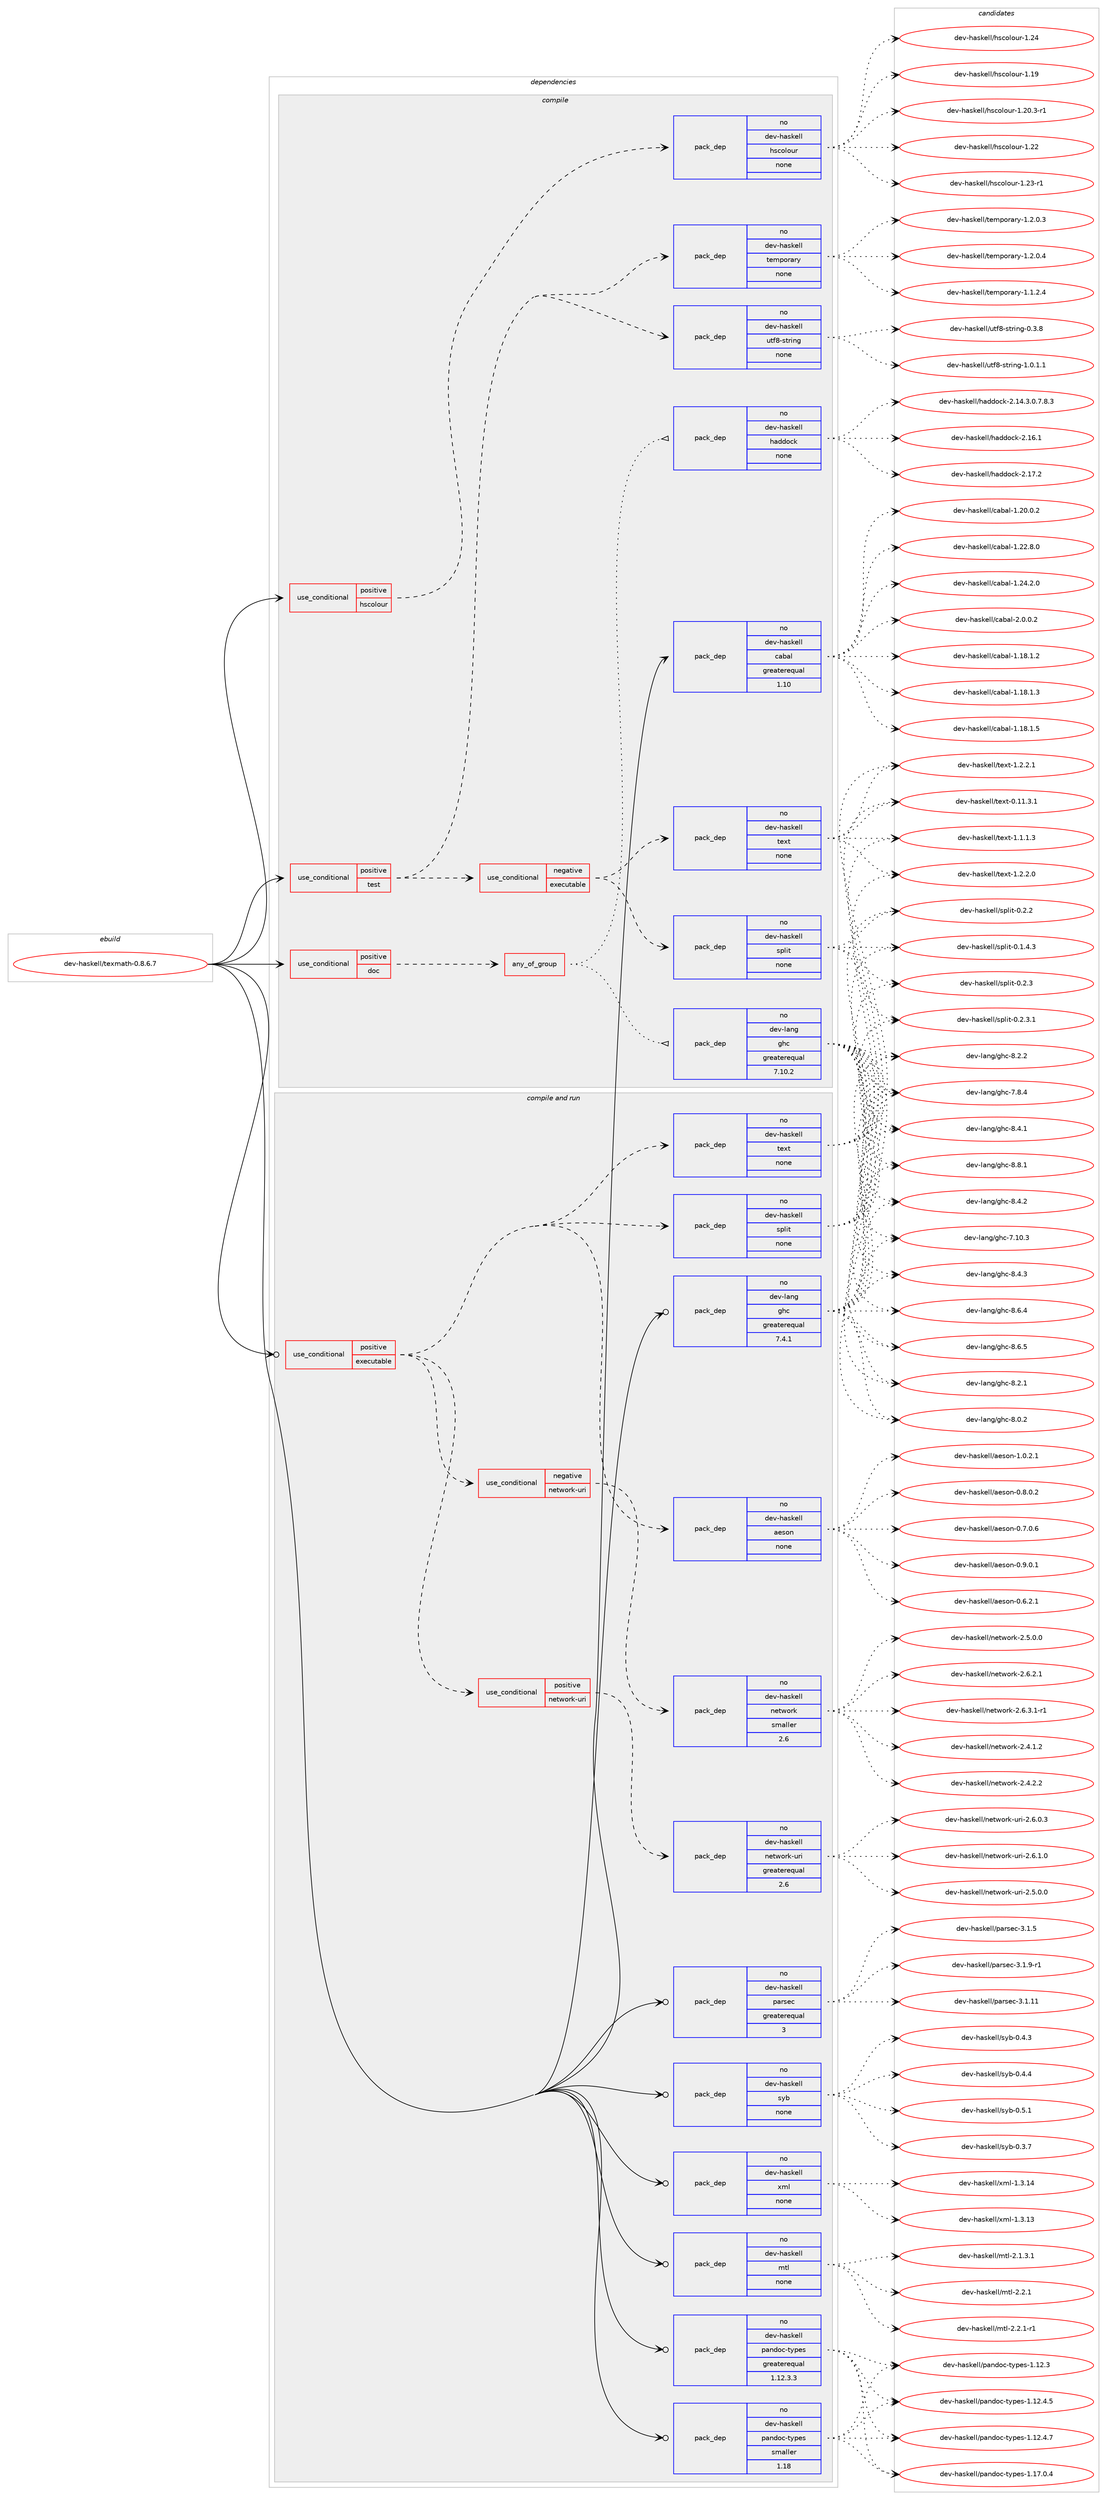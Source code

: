 digraph prolog {

# *************
# Graph options
# *************

newrank=true;
concentrate=true;
compound=true;
graph [rankdir=LR,fontname=Helvetica,fontsize=10,ranksep=1.5];#, ranksep=2.5, nodesep=0.2];
edge  [arrowhead=vee];
node  [fontname=Helvetica,fontsize=10];

# **********
# The ebuild
# **********

subgraph cluster_leftcol {
color=gray;
rank=same;
label=<<i>ebuild</i>>;
id [label="dev-haskell/texmath-0.8.6.7", color=red, width=4, href="../dev-haskell/texmath-0.8.6.7.svg"];
}

# ****************
# The dependencies
# ****************

subgraph cluster_midcol {
color=gray;
label=<<i>dependencies</i>>;
subgraph cluster_compile {
fillcolor="#eeeeee";
style=filled;
label=<<i>compile</i>>;
subgraph cond127859 {
dependency545719 [label=<<TABLE BORDER="0" CELLBORDER="1" CELLSPACING="0" CELLPADDING="4"><TR><TD ROWSPAN="3" CELLPADDING="10">use_conditional</TD></TR><TR><TD>positive</TD></TR><TR><TD>doc</TD></TR></TABLE>>, shape=none, color=red];
subgraph any10592 {
dependency545720 [label=<<TABLE BORDER="0" CELLBORDER="1" CELLSPACING="0" CELLPADDING="4"><TR><TD CELLPADDING="10">any_of_group</TD></TR></TABLE>>, shape=none, color=red];subgraph pack406911 {
dependency545721 [label=<<TABLE BORDER="0" CELLBORDER="1" CELLSPACING="0" CELLPADDING="4" WIDTH="220"><TR><TD ROWSPAN="6" CELLPADDING="30">pack_dep</TD></TR><TR><TD WIDTH="110">no</TD></TR><TR><TD>dev-haskell</TD></TR><TR><TD>haddock</TD></TR><TR><TD>none</TD></TR><TR><TD></TD></TR></TABLE>>, shape=none, color=blue];
}
dependency545720:e -> dependency545721:w [weight=20,style="dotted",arrowhead="oinv"];
subgraph pack406912 {
dependency545722 [label=<<TABLE BORDER="0" CELLBORDER="1" CELLSPACING="0" CELLPADDING="4" WIDTH="220"><TR><TD ROWSPAN="6" CELLPADDING="30">pack_dep</TD></TR><TR><TD WIDTH="110">no</TD></TR><TR><TD>dev-lang</TD></TR><TR><TD>ghc</TD></TR><TR><TD>greaterequal</TD></TR><TR><TD>7.10.2</TD></TR></TABLE>>, shape=none, color=blue];
}
dependency545720:e -> dependency545722:w [weight=20,style="dotted",arrowhead="oinv"];
}
dependency545719:e -> dependency545720:w [weight=20,style="dashed",arrowhead="vee"];
}
id:e -> dependency545719:w [weight=20,style="solid",arrowhead="vee"];
subgraph cond127860 {
dependency545723 [label=<<TABLE BORDER="0" CELLBORDER="1" CELLSPACING="0" CELLPADDING="4"><TR><TD ROWSPAN="3" CELLPADDING="10">use_conditional</TD></TR><TR><TD>positive</TD></TR><TR><TD>hscolour</TD></TR></TABLE>>, shape=none, color=red];
subgraph pack406913 {
dependency545724 [label=<<TABLE BORDER="0" CELLBORDER="1" CELLSPACING="0" CELLPADDING="4" WIDTH="220"><TR><TD ROWSPAN="6" CELLPADDING="30">pack_dep</TD></TR><TR><TD WIDTH="110">no</TD></TR><TR><TD>dev-haskell</TD></TR><TR><TD>hscolour</TD></TR><TR><TD>none</TD></TR><TR><TD></TD></TR></TABLE>>, shape=none, color=blue];
}
dependency545723:e -> dependency545724:w [weight=20,style="dashed",arrowhead="vee"];
}
id:e -> dependency545723:w [weight=20,style="solid",arrowhead="vee"];
subgraph cond127861 {
dependency545725 [label=<<TABLE BORDER="0" CELLBORDER="1" CELLSPACING="0" CELLPADDING="4"><TR><TD ROWSPAN="3" CELLPADDING="10">use_conditional</TD></TR><TR><TD>positive</TD></TR><TR><TD>test</TD></TR></TABLE>>, shape=none, color=red];
subgraph pack406914 {
dependency545726 [label=<<TABLE BORDER="0" CELLBORDER="1" CELLSPACING="0" CELLPADDING="4" WIDTH="220"><TR><TD ROWSPAN="6" CELLPADDING="30">pack_dep</TD></TR><TR><TD WIDTH="110">no</TD></TR><TR><TD>dev-haskell</TD></TR><TR><TD>temporary</TD></TR><TR><TD>none</TD></TR><TR><TD></TD></TR></TABLE>>, shape=none, color=blue];
}
dependency545725:e -> dependency545726:w [weight=20,style="dashed",arrowhead="vee"];
subgraph pack406915 {
dependency545727 [label=<<TABLE BORDER="0" CELLBORDER="1" CELLSPACING="0" CELLPADDING="4" WIDTH="220"><TR><TD ROWSPAN="6" CELLPADDING="30">pack_dep</TD></TR><TR><TD WIDTH="110">no</TD></TR><TR><TD>dev-haskell</TD></TR><TR><TD>utf8-string</TD></TR><TR><TD>none</TD></TR><TR><TD></TD></TR></TABLE>>, shape=none, color=blue];
}
dependency545725:e -> dependency545727:w [weight=20,style="dashed",arrowhead="vee"];
subgraph cond127862 {
dependency545728 [label=<<TABLE BORDER="0" CELLBORDER="1" CELLSPACING="0" CELLPADDING="4"><TR><TD ROWSPAN="3" CELLPADDING="10">use_conditional</TD></TR><TR><TD>negative</TD></TR><TR><TD>executable</TD></TR></TABLE>>, shape=none, color=red];
subgraph pack406916 {
dependency545729 [label=<<TABLE BORDER="0" CELLBORDER="1" CELLSPACING="0" CELLPADDING="4" WIDTH="220"><TR><TD ROWSPAN="6" CELLPADDING="30">pack_dep</TD></TR><TR><TD WIDTH="110">no</TD></TR><TR><TD>dev-haskell</TD></TR><TR><TD>split</TD></TR><TR><TD>none</TD></TR><TR><TD></TD></TR></TABLE>>, shape=none, color=blue];
}
dependency545728:e -> dependency545729:w [weight=20,style="dashed",arrowhead="vee"];
subgraph pack406917 {
dependency545730 [label=<<TABLE BORDER="0" CELLBORDER="1" CELLSPACING="0" CELLPADDING="4" WIDTH="220"><TR><TD ROWSPAN="6" CELLPADDING="30">pack_dep</TD></TR><TR><TD WIDTH="110">no</TD></TR><TR><TD>dev-haskell</TD></TR><TR><TD>text</TD></TR><TR><TD>none</TD></TR><TR><TD></TD></TR></TABLE>>, shape=none, color=blue];
}
dependency545728:e -> dependency545730:w [weight=20,style="dashed",arrowhead="vee"];
}
dependency545725:e -> dependency545728:w [weight=20,style="dashed",arrowhead="vee"];
}
id:e -> dependency545725:w [weight=20,style="solid",arrowhead="vee"];
subgraph pack406918 {
dependency545731 [label=<<TABLE BORDER="0" CELLBORDER="1" CELLSPACING="0" CELLPADDING="4" WIDTH="220"><TR><TD ROWSPAN="6" CELLPADDING="30">pack_dep</TD></TR><TR><TD WIDTH="110">no</TD></TR><TR><TD>dev-haskell</TD></TR><TR><TD>cabal</TD></TR><TR><TD>greaterequal</TD></TR><TR><TD>1.10</TD></TR></TABLE>>, shape=none, color=blue];
}
id:e -> dependency545731:w [weight=20,style="solid",arrowhead="vee"];
}
subgraph cluster_compileandrun {
fillcolor="#eeeeee";
style=filled;
label=<<i>compile and run</i>>;
subgraph cond127863 {
dependency545732 [label=<<TABLE BORDER="0" CELLBORDER="1" CELLSPACING="0" CELLPADDING="4"><TR><TD ROWSPAN="3" CELLPADDING="10">use_conditional</TD></TR><TR><TD>positive</TD></TR><TR><TD>executable</TD></TR></TABLE>>, shape=none, color=red];
subgraph pack406919 {
dependency545733 [label=<<TABLE BORDER="0" CELLBORDER="1" CELLSPACING="0" CELLPADDING="4" WIDTH="220"><TR><TD ROWSPAN="6" CELLPADDING="30">pack_dep</TD></TR><TR><TD WIDTH="110">no</TD></TR><TR><TD>dev-haskell</TD></TR><TR><TD>aeson</TD></TR><TR><TD>none</TD></TR><TR><TD></TD></TR></TABLE>>, shape=none, color=blue];
}
dependency545732:e -> dependency545733:w [weight=20,style="dashed",arrowhead="vee"];
subgraph pack406920 {
dependency545734 [label=<<TABLE BORDER="0" CELLBORDER="1" CELLSPACING="0" CELLPADDING="4" WIDTH="220"><TR><TD ROWSPAN="6" CELLPADDING="30">pack_dep</TD></TR><TR><TD WIDTH="110">no</TD></TR><TR><TD>dev-haskell</TD></TR><TR><TD>split</TD></TR><TR><TD>none</TD></TR><TR><TD></TD></TR></TABLE>>, shape=none, color=blue];
}
dependency545732:e -> dependency545734:w [weight=20,style="dashed",arrowhead="vee"];
subgraph pack406921 {
dependency545735 [label=<<TABLE BORDER="0" CELLBORDER="1" CELLSPACING="0" CELLPADDING="4" WIDTH="220"><TR><TD ROWSPAN="6" CELLPADDING="30">pack_dep</TD></TR><TR><TD WIDTH="110">no</TD></TR><TR><TD>dev-haskell</TD></TR><TR><TD>text</TD></TR><TR><TD>none</TD></TR><TR><TD></TD></TR></TABLE>>, shape=none, color=blue];
}
dependency545732:e -> dependency545735:w [weight=20,style="dashed",arrowhead="vee"];
subgraph cond127864 {
dependency545736 [label=<<TABLE BORDER="0" CELLBORDER="1" CELLSPACING="0" CELLPADDING="4"><TR><TD ROWSPAN="3" CELLPADDING="10">use_conditional</TD></TR><TR><TD>positive</TD></TR><TR><TD>network-uri</TD></TR></TABLE>>, shape=none, color=red];
subgraph pack406922 {
dependency545737 [label=<<TABLE BORDER="0" CELLBORDER="1" CELLSPACING="0" CELLPADDING="4" WIDTH="220"><TR><TD ROWSPAN="6" CELLPADDING="30">pack_dep</TD></TR><TR><TD WIDTH="110">no</TD></TR><TR><TD>dev-haskell</TD></TR><TR><TD>network-uri</TD></TR><TR><TD>greaterequal</TD></TR><TR><TD>2.6</TD></TR></TABLE>>, shape=none, color=blue];
}
dependency545736:e -> dependency545737:w [weight=20,style="dashed",arrowhead="vee"];
}
dependency545732:e -> dependency545736:w [weight=20,style="dashed",arrowhead="vee"];
subgraph cond127865 {
dependency545738 [label=<<TABLE BORDER="0" CELLBORDER="1" CELLSPACING="0" CELLPADDING="4"><TR><TD ROWSPAN="3" CELLPADDING="10">use_conditional</TD></TR><TR><TD>negative</TD></TR><TR><TD>network-uri</TD></TR></TABLE>>, shape=none, color=red];
subgraph pack406923 {
dependency545739 [label=<<TABLE BORDER="0" CELLBORDER="1" CELLSPACING="0" CELLPADDING="4" WIDTH="220"><TR><TD ROWSPAN="6" CELLPADDING="30">pack_dep</TD></TR><TR><TD WIDTH="110">no</TD></TR><TR><TD>dev-haskell</TD></TR><TR><TD>network</TD></TR><TR><TD>smaller</TD></TR><TR><TD>2.6</TD></TR></TABLE>>, shape=none, color=blue];
}
dependency545738:e -> dependency545739:w [weight=20,style="dashed",arrowhead="vee"];
}
dependency545732:e -> dependency545738:w [weight=20,style="dashed",arrowhead="vee"];
}
id:e -> dependency545732:w [weight=20,style="solid",arrowhead="odotvee"];
subgraph pack406924 {
dependency545740 [label=<<TABLE BORDER="0" CELLBORDER="1" CELLSPACING="0" CELLPADDING="4" WIDTH="220"><TR><TD ROWSPAN="6" CELLPADDING="30">pack_dep</TD></TR><TR><TD WIDTH="110">no</TD></TR><TR><TD>dev-haskell</TD></TR><TR><TD>mtl</TD></TR><TR><TD>none</TD></TR><TR><TD></TD></TR></TABLE>>, shape=none, color=blue];
}
id:e -> dependency545740:w [weight=20,style="solid",arrowhead="odotvee"];
subgraph pack406925 {
dependency545741 [label=<<TABLE BORDER="0" CELLBORDER="1" CELLSPACING="0" CELLPADDING="4" WIDTH="220"><TR><TD ROWSPAN="6" CELLPADDING="30">pack_dep</TD></TR><TR><TD WIDTH="110">no</TD></TR><TR><TD>dev-haskell</TD></TR><TR><TD>pandoc-types</TD></TR><TR><TD>greaterequal</TD></TR><TR><TD>1.12.3.3</TD></TR></TABLE>>, shape=none, color=blue];
}
id:e -> dependency545741:w [weight=20,style="solid",arrowhead="odotvee"];
subgraph pack406926 {
dependency545742 [label=<<TABLE BORDER="0" CELLBORDER="1" CELLSPACING="0" CELLPADDING="4" WIDTH="220"><TR><TD ROWSPAN="6" CELLPADDING="30">pack_dep</TD></TR><TR><TD WIDTH="110">no</TD></TR><TR><TD>dev-haskell</TD></TR><TR><TD>pandoc-types</TD></TR><TR><TD>smaller</TD></TR><TR><TD>1.18</TD></TR></TABLE>>, shape=none, color=blue];
}
id:e -> dependency545742:w [weight=20,style="solid",arrowhead="odotvee"];
subgraph pack406927 {
dependency545743 [label=<<TABLE BORDER="0" CELLBORDER="1" CELLSPACING="0" CELLPADDING="4" WIDTH="220"><TR><TD ROWSPAN="6" CELLPADDING="30">pack_dep</TD></TR><TR><TD WIDTH="110">no</TD></TR><TR><TD>dev-haskell</TD></TR><TR><TD>parsec</TD></TR><TR><TD>greaterequal</TD></TR><TR><TD>3</TD></TR></TABLE>>, shape=none, color=blue];
}
id:e -> dependency545743:w [weight=20,style="solid",arrowhead="odotvee"];
subgraph pack406928 {
dependency545744 [label=<<TABLE BORDER="0" CELLBORDER="1" CELLSPACING="0" CELLPADDING="4" WIDTH="220"><TR><TD ROWSPAN="6" CELLPADDING="30">pack_dep</TD></TR><TR><TD WIDTH="110">no</TD></TR><TR><TD>dev-haskell</TD></TR><TR><TD>syb</TD></TR><TR><TD>none</TD></TR><TR><TD></TD></TR></TABLE>>, shape=none, color=blue];
}
id:e -> dependency545744:w [weight=20,style="solid",arrowhead="odotvee"];
subgraph pack406929 {
dependency545745 [label=<<TABLE BORDER="0" CELLBORDER="1" CELLSPACING="0" CELLPADDING="4" WIDTH="220"><TR><TD ROWSPAN="6" CELLPADDING="30">pack_dep</TD></TR><TR><TD WIDTH="110">no</TD></TR><TR><TD>dev-haskell</TD></TR><TR><TD>xml</TD></TR><TR><TD>none</TD></TR><TR><TD></TD></TR></TABLE>>, shape=none, color=blue];
}
id:e -> dependency545745:w [weight=20,style="solid",arrowhead="odotvee"];
subgraph pack406930 {
dependency545746 [label=<<TABLE BORDER="0" CELLBORDER="1" CELLSPACING="0" CELLPADDING="4" WIDTH="220"><TR><TD ROWSPAN="6" CELLPADDING="30">pack_dep</TD></TR><TR><TD WIDTH="110">no</TD></TR><TR><TD>dev-lang</TD></TR><TR><TD>ghc</TD></TR><TR><TD>greaterequal</TD></TR><TR><TD>7.4.1</TD></TR></TABLE>>, shape=none, color=blue];
}
id:e -> dependency545746:w [weight=20,style="solid",arrowhead="odotvee"];
}
subgraph cluster_run {
fillcolor="#eeeeee";
style=filled;
label=<<i>run</i>>;
}
}

# **************
# The candidates
# **************

subgraph cluster_choices {
rank=same;
color=gray;
label=<<i>candidates</i>>;

subgraph choice406911 {
color=black;
nodesep=1;
choice1001011184510497115107101108108471049710010011199107455046495246514648465546564651 [label="dev-haskell/haddock-2.14.3.0.7.8.3", color=red, width=4,href="../dev-haskell/haddock-2.14.3.0.7.8.3.svg"];
choice100101118451049711510710110810847104971001001119910745504649544649 [label="dev-haskell/haddock-2.16.1", color=red, width=4,href="../dev-haskell/haddock-2.16.1.svg"];
choice100101118451049711510710110810847104971001001119910745504649554650 [label="dev-haskell/haddock-2.17.2", color=red, width=4,href="../dev-haskell/haddock-2.17.2.svg"];
dependency545721:e -> choice1001011184510497115107101108108471049710010011199107455046495246514648465546564651:w [style=dotted,weight="100"];
dependency545721:e -> choice100101118451049711510710110810847104971001001119910745504649544649:w [style=dotted,weight="100"];
dependency545721:e -> choice100101118451049711510710110810847104971001001119910745504649554650:w [style=dotted,weight="100"];
}
subgraph choice406912 {
color=black;
nodesep=1;
choice1001011184510897110103471031049945554649484651 [label="dev-lang/ghc-7.10.3", color=red, width=4,href="../dev-lang/ghc-7.10.3.svg"];
choice10010111845108971101034710310499455546564652 [label="dev-lang/ghc-7.8.4", color=red, width=4,href="../dev-lang/ghc-7.8.4.svg"];
choice10010111845108971101034710310499455646484650 [label="dev-lang/ghc-8.0.2", color=red, width=4,href="../dev-lang/ghc-8.0.2.svg"];
choice10010111845108971101034710310499455646504649 [label="dev-lang/ghc-8.2.1", color=red, width=4,href="../dev-lang/ghc-8.2.1.svg"];
choice10010111845108971101034710310499455646504650 [label="dev-lang/ghc-8.2.2", color=red, width=4,href="../dev-lang/ghc-8.2.2.svg"];
choice10010111845108971101034710310499455646524649 [label="dev-lang/ghc-8.4.1", color=red, width=4,href="../dev-lang/ghc-8.4.1.svg"];
choice10010111845108971101034710310499455646524650 [label="dev-lang/ghc-8.4.2", color=red, width=4,href="../dev-lang/ghc-8.4.2.svg"];
choice10010111845108971101034710310499455646524651 [label="dev-lang/ghc-8.4.3", color=red, width=4,href="../dev-lang/ghc-8.4.3.svg"];
choice10010111845108971101034710310499455646544652 [label="dev-lang/ghc-8.6.4", color=red, width=4,href="../dev-lang/ghc-8.6.4.svg"];
choice10010111845108971101034710310499455646544653 [label="dev-lang/ghc-8.6.5", color=red, width=4,href="../dev-lang/ghc-8.6.5.svg"];
choice10010111845108971101034710310499455646564649 [label="dev-lang/ghc-8.8.1", color=red, width=4,href="../dev-lang/ghc-8.8.1.svg"];
dependency545722:e -> choice1001011184510897110103471031049945554649484651:w [style=dotted,weight="100"];
dependency545722:e -> choice10010111845108971101034710310499455546564652:w [style=dotted,weight="100"];
dependency545722:e -> choice10010111845108971101034710310499455646484650:w [style=dotted,weight="100"];
dependency545722:e -> choice10010111845108971101034710310499455646504649:w [style=dotted,weight="100"];
dependency545722:e -> choice10010111845108971101034710310499455646504650:w [style=dotted,weight="100"];
dependency545722:e -> choice10010111845108971101034710310499455646524649:w [style=dotted,weight="100"];
dependency545722:e -> choice10010111845108971101034710310499455646524650:w [style=dotted,weight="100"];
dependency545722:e -> choice10010111845108971101034710310499455646524651:w [style=dotted,weight="100"];
dependency545722:e -> choice10010111845108971101034710310499455646544652:w [style=dotted,weight="100"];
dependency545722:e -> choice10010111845108971101034710310499455646544653:w [style=dotted,weight="100"];
dependency545722:e -> choice10010111845108971101034710310499455646564649:w [style=dotted,weight="100"];
}
subgraph choice406913 {
color=black;
nodesep=1;
choice100101118451049711510710110810847104115991111081111171144549464957 [label="dev-haskell/hscolour-1.19", color=red, width=4,href="../dev-haskell/hscolour-1.19.svg"];
choice10010111845104971151071011081084710411599111108111117114454946504846514511449 [label="dev-haskell/hscolour-1.20.3-r1", color=red, width=4,href="../dev-haskell/hscolour-1.20.3-r1.svg"];
choice100101118451049711510710110810847104115991111081111171144549465050 [label="dev-haskell/hscolour-1.22", color=red, width=4,href="../dev-haskell/hscolour-1.22.svg"];
choice1001011184510497115107101108108471041159911110811111711445494650514511449 [label="dev-haskell/hscolour-1.23-r1", color=red, width=4,href="../dev-haskell/hscolour-1.23-r1.svg"];
choice100101118451049711510710110810847104115991111081111171144549465052 [label="dev-haskell/hscolour-1.24", color=red, width=4,href="../dev-haskell/hscolour-1.24.svg"];
dependency545724:e -> choice100101118451049711510710110810847104115991111081111171144549464957:w [style=dotted,weight="100"];
dependency545724:e -> choice10010111845104971151071011081084710411599111108111117114454946504846514511449:w [style=dotted,weight="100"];
dependency545724:e -> choice100101118451049711510710110810847104115991111081111171144549465050:w [style=dotted,weight="100"];
dependency545724:e -> choice1001011184510497115107101108108471041159911110811111711445494650514511449:w [style=dotted,weight="100"];
dependency545724:e -> choice100101118451049711510710110810847104115991111081111171144549465052:w [style=dotted,weight="100"];
}
subgraph choice406914 {
color=black;
nodesep=1;
choice100101118451049711510710110810847116101109112111114971141214549464946504652 [label="dev-haskell/temporary-1.1.2.4", color=red, width=4,href="../dev-haskell/temporary-1.1.2.4.svg"];
choice100101118451049711510710110810847116101109112111114971141214549465046484651 [label="dev-haskell/temporary-1.2.0.3", color=red, width=4,href="../dev-haskell/temporary-1.2.0.3.svg"];
choice100101118451049711510710110810847116101109112111114971141214549465046484652 [label="dev-haskell/temporary-1.2.0.4", color=red, width=4,href="../dev-haskell/temporary-1.2.0.4.svg"];
dependency545726:e -> choice100101118451049711510710110810847116101109112111114971141214549464946504652:w [style=dotted,weight="100"];
dependency545726:e -> choice100101118451049711510710110810847116101109112111114971141214549465046484651:w [style=dotted,weight="100"];
dependency545726:e -> choice100101118451049711510710110810847116101109112111114971141214549465046484652:w [style=dotted,weight="100"];
}
subgraph choice406915 {
color=black;
nodesep=1;
choice1001011184510497115107101108108471171161025645115116114105110103454846514656 [label="dev-haskell/utf8-string-0.3.8", color=red, width=4,href="../dev-haskell/utf8-string-0.3.8.svg"];
choice10010111845104971151071011081084711711610256451151161141051101034549464846494649 [label="dev-haskell/utf8-string-1.0.1.1", color=red, width=4,href="../dev-haskell/utf8-string-1.0.1.1.svg"];
dependency545727:e -> choice1001011184510497115107101108108471171161025645115116114105110103454846514656:w [style=dotted,weight="100"];
dependency545727:e -> choice10010111845104971151071011081084711711610256451151161141051101034549464846494649:w [style=dotted,weight="100"];
}
subgraph choice406916 {
color=black;
nodesep=1;
choice1001011184510497115107101108108471151121081051164548464946524651 [label="dev-haskell/split-0.1.4.3", color=red, width=4,href="../dev-haskell/split-0.1.4.3.svg"];
choice100101118451049711510710110810847115112108105116454846504650 [label="dev-haskell/split-0.2.2", color=red, width=4,href="../dev-haskell/split-0.2.2.svg"];
choice100101118451049711510710110810847115112108105116454846504651 [label="dev-haskell/split-0.2.3", color=red, width=4,href="../dev-haskell/split-0.2.3.svg"];
choice1001011184510497115107101108108471151121081051164548465046514649 [label="dev-haskell/split-0.2.3.1", color=red, width=4,href="../dev-haskell/split-0.2.3.1.svg"];
dependency545729:e -> choice1001011184510497115107101108108471151121081051164548464946524651:w [style=dotted,weight="100"];
dependency545729:e -> choice100101118451049711510710110810847115112108105116454846504650:w [style=dotted,weight="100"];
dependency545729:e -> choice100101118451049711510710110810847115112108105116454846504651:w [style=dotted,weight="100"];
dependency545729:e -> choice1001011184510497115107101108108471151121081051164548465046514649:w [style=dotted,weight="100"];
}
subgraph choice406917 {
color=black;
nodesep=1;
choice100101118451049711510710110810847116101120116454846494946514649 [label="dev-haskell/text-0.11.3.1", color=red, width=4,href="../dev-haskell/text-0.11.3.1.svg"];
choice1001011184510497115107101108108471161011201164549464946494651 [label="dev-haskell/text-1.1.1.3", color=red, width=4,href="../dev-haskell/text-1.1.1.3.svg"];
choice1001011184510497115107101108108471161011201164549465046504648 [label="dev-haskell/text-1.2.2.0", color=red, width=4,href="../dev-haskell/text-1.2.2.0.svg"];
choice1001011184510497115107101108108471161011201164549465046504649 [label="dev-haskell/text-1.2.2.1", color=red, width=4,href="../dev-haskell/text-1.2.2.1.svg"];
dependency545730:e -> choice100101118451049711510710110810847116101120116454846494946514649:w [style=dotted,weight="100"];
dependency545730:e -> choice1001011184510497115107101108108471161011201164549464946494651:w [style=dotted,weight="100"];
dependency545730:e -> choice1001011184510497115107101108108471161011201164549465046504648:w [style=dotted,weight="100"];
dependency545730:e -> choice1001011184510497115107101108108471161011201164549465046504649:w [style=dotted,weight="100"];
}
subgraph choice406918 {
color=black;
nodesep=1;
choice10010111845104971151071011081084799979897108454946495646494650 [label="dev-haskell/cabal-1.18.1.2", color=red, width=4,href="../dev-haskell/cabal-1.18.1.2.svg"];
choice10010111845104971151071011081084799979897108454946495646494651 [label="dev-haskell/cabal-1.18.1.3", color=red, width=4,href="../dev-haskell/cabal-1.18.1.3.svg"];
choice10010111845104971151071011081084799979897108454946495646494653 [label="dev-haskell/cabal-1.18.1.5", color=red, width=4,href="../dev-haskell/cabal-1.18.1.5.svg"];
choice10010111845104971151071011081084799979897108454946504846484650 [label="dev-haskell/cabal-1.20.0.2", color=red, width=4,href="../dev-haskell/cabal-1.20.0.2.svg"];
choice10010111845104971151071011081084799979897108454946505046564648 [label="dev-haskell/cabal-1.22.8.0", color=red, width=4,href="../dev-haskell/cabal-1.22.8.0.svg"];
choice10010111845104971151071011081084799979897108454946505246504648 [label="dev-haskell/cabal-1.24.2.0", color=red, width=4,href="../dev-haskell/cabal-1.24.2.0.svg"];
choice100101118451049711510710110810847999798971084550464846484650 [label="dev-haskell/cabal-2.0.0.2", color=red, width=4,href="../dev-haskell/cabal-2.0.0.2.svg"];
dependency545731:e -> choice10010111845104971151071011081084799979897108454946495646494650:w [style=dotted,weight="100"];
dependency545731:e -> choice10010111845104971151071011081084799979897108454946495646494651:w [style=dotted,weight="100"];
dependency545731:e -> choice10010111845104971151071011081084799979897108454946495646494653:w [style=dotted,weight="100"];
dependency545731:e -> choice10010111845104971151071011081084799979897108454946504846484650:w [style=dotted,weight="100"];
dependency545731:e -> choice10010111845104971151071011081084799979897108454946505046564648:w [style=dotted,weight="100"];
dependency545731:e -> choice10010111845104971151071011081084799979897108454946505246504648:w [style=dotted,weight="100"];
dependency545731:e -> choice100101118451049711510710110810847999798971084550464846484650:w [style=dotted,weight="100"];
}
subgraph choice406919 {
color=black;
nodesep=1;
choice100101118451049711510710110810847971011151111104548465446504649 [label="dev-haskell/aeson-0.6.2.1", color=red, width=4,href="../dev-haskell/aeson-0.6.2.1.svg"];
choice100101118451049711510710110810847971011151111104548465546484654 [label="dev-haskell/aeson-0.7.0.6", color=red, width=4,href="../dev-haskell/aeson-0.7.0.6.svg"];
choice100101118451049711510710110810847971011151111104548465646484650 [label="dev-haskell/aeson-0.8.0.2", color=red, width=4,href="../dev-haskell/aeson-0.8.0.2.svg"];
choice100101118451049711510710110810847971011151111104548465746484649 [label="dev-haskell/aeson-0.9.0.1", color=red, width=4,href="../dev-haskell/aeson-0.9.0.1.svg"];
choice100101118451049711510710110810847971011151111104549464846504649 [label="dev-haskell/aeson-1.0.2.1", color=red, width=4,href="../dev-haskell/aeson-1.0.2.1.svg"];
dependency545733:e -> choice100101118451049711510710110810847971011151111104548465446504649:w [style=dotted,weight="100"];
dependency545733:e -> choice100101118451049711510710110810847971011151111104548465546484654:w [style=dotted,weight="100"];
dependency545733:e -> choice100101118451049711510710110810847971011151111104548465646484650:w [style=dotted,weight="100"];
dependency545733:e -> choice100101118451049711510710110810847971011151111104548465746484649:w [style=dotted,weight="100"];
dependency545733:e -> choice100101118451049711510710110810847971011151111104549464846504649:w [style=dotted,weight="100"];
}
subgraph choice406920 {
color=black;
nodesep=1;
choice1001011184510497115107101108108471151121081051164548464946524651 [label="dev-haskell/split-0.1.4.3", color=red, width=4,href="../dev-haskell/split-0.1.4.3.svg"];
choice100101118451049711510710110810847115112108105116454846504650 [label="dev-haskell/split-0.2.2", color=red, width=4,href="../dev-haskell/split-0.2.2.svg"];
choice100101118451049711510710110810847115112108105116454846504651 [label="dev-haskell/split-0.2.3", color=red, width=4,href="../dev-haskell/split-0.2.3.svg"];
choice1001011184510497115107101108108471151121081051164548465046514649 [label="dev-haskell/split-0.2.3.1", color=red, width=4,href="../dev-haskell/split-0.2.3.1.svg"];
dependency545734:e -> choice1001011184510497115107101108108471151121081051164548464946524651:w [style=dotted,weight="100"];
dependency545734:e -> choice100101118451049711510710110810847115112108105116454846504650:w [style=dotted,weight="100"];
dependency545734:e -> choice100101118451049711510710110810847115112108105116454846504651:w [style=dotted,weight="100"];
dependency545734:e -> choice1001011184510497115107101108108471151121081051164548465046514649:w [style=dotted,weight="100"];
}
subgraph choice406921 {
color=black;
nodesep=1;
choice100101118451049711510710110810847116101120116454846494946514649 [label="dev-haskell/text-0.11.3.1", color=red, width=4,href="../dev-haskell/text-0.11.3.1.svg"];
choice1001011184510497115107101108108471161011201164549464946494651 [label="dev-haskell/text-1.1.1.3", color=red, width=4,href="../dev-haskell/text-1.1.1.3.svg"];
choice1001011184510497115107101108108471161011201164549465046504648 [label="dev-haskell/text-1.2.2.0", color=red, width=4,href="../dev-haskell/text-1.2.2.0.svg"];
choice1001011184510497115107101108108471161011201164549465046504649 [label="dev-haskell/text-1.2.2.1", color=red, width=4,href="../dev-haskell/text-1.2.2.1.svg"];
dependency545735:e -> choice100101118451049711510710110810847116101120116454846494946514649:w [style=dotted,weight="100"];
dependency545735:e -> choice1001011184510497115107101108108471161011201164549464946494651:w [style=dotted,weight="100"];
dependency545735:e -> choice1001011184510497115107101108108471161011201164549465046504648:w [style=dotted,weight="100"];
dependency545735:e -> choice1001011184510497115107101108108471161011201164549465046504649:w [style=dotted,weight="100"];
}
subgraph choice406922 {
color=black;
nodesep=1;
choice100101118451049711510710110810847110101116119111114107451171141054550465346484648 [label="dev-haskell/network-uri-2.5.0.0", color=red, width=4,href="../dev-haskell/network-uri-2.5.0.0.svg"];
choice100101118451049711510710110810847110101116119111114107451171141054550465446484651 [label="dev-haskell/network-uri-2.6.0.3", color=red, width=4,href="../dev-haskell/network-uri-2.6.0.3.svg"];
choice100101118451049711510710110810847110101116119111114107451171141054550465446494648 [label="dev-haskell/network-uri-2.6.1.0", color=red, width=4,href="../dev-haskell/network-uri-2.6.1.0.svg"];
dependency545737:e -> choice100101118451049711510710110810847110101116119111114107451171141054550465346484648:w [style=dotted,weight="100"];
dependency545737:e -> choice100101118451049711510710110810847110101116119111114107451171141054550465446484651:w [style=dotted,weight="100"];
dependency545737:e -> choice100101118451049711510710110810847110101116119111114107451171141054550465446494648:w [style=dotted,weight="100"];
}
subgraph choice406923 {
color=black;
nodesep=1;
choice1001011184510497115107101108108471101011161191111141074550465246494650 [label="dev-haskell/network-2.4.1.2", color=red, width=4,href="../dev-haskell/network-2.4.1.2.svg"];
choice1001011184510497115107101108108471101011161191111141074550465246504650 [label="dev-haskell/network-2.4.2.2", color=red, width=4,href="../dev-haskell/network-2.4.2.2.svg"];
choice1001011184510497115107101108108471101011161191111141074550465346484648 [label="dev-haskell/network-2.5.0.0", color=red, width=4,href="../dev-haskell/network-2.5.0.0.svg"];
choice1001011184510497115107101108108471101011161191111141074550465446504649 [label="dev-haskell/network-2.6.2.1", color=red, width=4,href="../dev-haskell/network-2.6.2.1.svg"];
choice10010111845104971151071011081084711010111611911111410745504654465146494511449 [label="dev-haskell/network-2.6.3.1-r1", color=red, width=4,href="../dev-haskell/network-2.6.3.1-r1.svg"];
dependency545739:e -> choice1001011184510497115107101108108471101011161191111141074550465246494650:w [style=dotted,weight="100"];
dependency545739:e -> choice1001011184510497115107101108108471101011161191111141074550465246504650:w [style=dotted,weight="100"];
dependency545739:e -> choice1001011184510497115107101108108471101011161191111141074550465346484648:w [style=dotted,weight="100"];
dependency545739:e -> choice1001011184510497115107101108108471101011161191111141074550465446504649:w [style=dotted,weight="100"];
dependency545739:e -> choice10010111845104971151071011081084711010111611911111410745504654465146494511449:w [style=dotted,weight="100"];
}
subgraph choice406924 {
color=black;
nodesep=1;
choice1001011184510497115107101108108471091161084550464946514649 [label="dev-haskell/mtl-2.1.3.1", color=red, width=4,href="../dev-haskell/mtl-2.1.3.1.svg"];
choice100101118451049711510710110810847109116108455046504649 [label="dev-haskell/mtl-2.2.1", color=red, width=4,href="../dev-haskell/mtl-2.2.1.svg"];
choice1001011184510497115107101108108471091161084550465046494511449 [label="dev-haskell/mtl-2.2.1-r1", color=red, width=4,href="../dev-haskell/mtl-2.2.1-r1.svg"];
dependency545740:e -> choice1001011184510497115107101108108471091161084550464946514649:w [style=dotted,weight="100"];
dependency545740:e -> choice100101118451049711510710110810847109116108455046504649:w [style=dotted,weight="100"];
dependency545740:e -> choice1001011184510497115107101108108471091161084550465046494511449:w [style=dotted,weight="100"];
}
subgraph choice406925 {
color=black;
nodesep=1;
choice10010111845104971151071011081084711297110100111994511612111210111545494649504651 [label="dev-haskell/pandoc-types-1.12.3", color=red, width=4,href="../dev-haskell/pandoc-types-1.12.3.svg"];
choice100101118451049711510710110810847112971101001119945116121112101115454946495046524653 [label="dev-haskell/pandoc-types-1.12.4.5", color=red, width=4,href="../dev-haskell/pandoc-types-1.12.4.5.svg"];
choice100101118451049711510710110810847112971101001119945116121112101115454946495046524655 [label="dev-haskell/pandoc-types-1.12.4.7", color=red, width=4,href="../dev-haskell/pandoc-types-1.12.4.7.svg"];
choice100101118451049711510710110810847112971101001119945116121112101115454946495546484652 [label="dev-haskell/pandoc-types-1.17.0.4", color=red, width=4,href="../dev-haskell/pandoc-types-1.17.0.4.svg"];
dependency545741:e -> choice10010111845104971151071011081084711297110100111994511612111210111545494649504651:w [style=dotted,weight="100"];
dependency545741:e -> choice100101118451049711510710110810847112971101001119945116121112101115454946495046524653:w [style=dotted,weight="100"];
dependency545741:e -> choice100101118451049711510710110810847112971101001119945116121112101115454946495046524655:w [style=dotted,weight="100"];
dependency545741:e -> choice100101118451049711510710110810847112971101001119945116121112101115454946495546484652:w [style=dotted,weight="100"];
}
subgraph choice406926 {
color=black;
nodesep=1;
choice10010111845104971151071011081084711297110100111994511612111210111545494649504651 [label="dev-haskell/pandoc-types-1.12.3", color=red, width=4,href="../dev-haskell/pandoc-types-1.12.3.svg"];
choice100101118451049711510710110810847112971101001119945116121112101115454946495046524653 [label="dev-haskell/pandoc-types-1.12.4.5", color=red, width=4,href="../dev-haskell/pandoc-types-1.12.4.5.svg"];
choice100101118451049711510710110810847112971101001119945116121112101115454946495046524655 [label="dev-haskell/pandoc-types-1.12.4.7", color=red, width=4,href="../dev-haskell/pandoc-types-1.12.4.7.svg"];
choice100101118451049711510710110810847112971101001119945116121112101115454946495546484652 [label="dev-haskell/pandoc-types-1.17.0.4", color=red, width=4,href="../dev-haskell/pandoc-types-1.17.0.4.svg"];
dependency545742:e -> choice10010111845104971151071011081084711297110100111994511612111210111545494649504651:w [style=dotted,weight="100"];
dependency545742:e -> choice100101118451049711510710110810847112971101001119945116121112101115454946495046524653:w [style=dotted,weight="100"];
dependency545742:e -> choice100101118451049711510710110810847112971101001119945116121112101115454946495046524655:w [style=dotted,weight="100"];
dependency545742:e -> choice100101118451049711510710110810847112971101001119945116121112101115454946495546484652:w [style=dotted,weight="100"];
}
subgraph choice406927 {
color=black;
nodesep=1;
choice100101118451049711510710110810847112971141151019945514649464949 [label="dev-haskell/parsec-3.1.11", color=red, width=4,href="../dev-haskell/parsec-3.1.11.svg"];
choice1001011184510497115107101108108471129711411510199455146494653 [label="dev-haskell/parsec-3.1.5", color=red, width=4,href="../dev-haskell/parsec-3.1.5.svg"];
choice10010111845104971151071011081084711297114115101994551464946574511449 [label="dev-haskell/parsec-3.1.9-r1", color=red, width=4,href="../dev-haskell/parsec-3.1.9-r1.svg"];
dependency545743:e -> choice100101118451049711510710110810847112971141151019945514649464949:w [style=dotted,weight="100"];
dependency545743:e -> choice1001011184510497115107101108108471129711411510199455146494653:w [style=dotted,weight="100"];
dependency545743:e -> choice10010111845104971151071011081084711297114115101994551464946574511449:w [style=dotted,weight="100"];
}
subgraph choice406928 {
color=black;
nodesep=1;
choice10010111845104971151071011081084711512198454846514655 [label="dev-haskell/syb-0.3.7", color=red, width=4,href="../dev-haskell/syb-0.3.7.svg"];
choice10010111845104971151071011081084711512198454846524651 [label="dev-haskell/syb-0.4.3", color=red, width=4,href="../dev-haskell/syb-0.4.3.svg"];
choice10010111845104971151071011081084711512198454846524652 [label="dev-haskell/syb-0.4.4", color=red, width=4,href="../dev-haskell/syb-0.4.4.svg"];
choice10010111845104971151071011081084711512198454846534649 [label="dev-haskell/syb-0.5.1", color=red, width=4,href="../dev-haskell/syb-0.5.1.svg"];
dependency545744:e -> choice10010111845104971151071011081084711512198454846514655:w [style=dotted,weight="100"];
dependency545744:e -> choice10010111845104971151071011081084711512198454846524651:w [style=dotted,weight="100"];
dependency545744:e -> choice10010111845104971151071011081084711512198454846524652:w [style=dotted,weight="100"];
dependency545744:e -> choice10010111845104971151071011081084711512198454846534649:w [style=dotted,weight="100"];
}
subgraph choice406929 {
color=black;
nodesep=1;
choice10010111845104971151071011081084712010910845494651464951 [label="dev-haskell/xml-1.3.13", color=red, width=4,href="../dev-haskell/xml-1.3.13.svg"];
choice10010111845104971151071011081084712010910845494651464952 [label="dev-haskell/xml-1.3.14", color=red, width=4,href="../dev-haskell/xml-1.3.14.svg"];
dependency545745:e -> choice10010111845104971151071011081084712010910845494651464951:w [style=dotted,weight="100"];
dependency545745:e -> choice10010111845104971151071011081084712010910845494651464952:w [style=dotted,weight="100"];
}
subgraph choice406930 {
color=black;
nodesep=1;
choice1001011184510897110103471031049945554649484651 [label="dev-lang/ghc-7.10.3", color=red, width=4,href="../dev-lang/ghc-7.10.3.svg"];
choice10010111845108971101034710310499455546564652 [label="dev-lang/ghc-7.8.4", color=red, width=4,href="../dev-lang/ghc-7.8.4.svg"];
choice10010111845108971101034710310499455646484650 [label="dev-lang/ghc-8.0.2", color=red, width=4,href="../dev-lang/ghc-8.0.2.svg"];
choice10010111845108971101034710310499455646504649 [label="dev-lang/ghc-8.2.1", color=red, width=4,href="../dev-lang/ghc-8.2.1.svg"];
choice10010111845108971101034710310499455646504650 [label="dev-lang/ghc-8.2.2", color=red, width=4,href="../dev-lang/ghc-8.2.2.svg"];
choice10010111845108971101034710310499455646524649 [label="dev-lang/ghc-8.4.1", color=red, width=4,href="../dev-lang/ghc-8.4.1.svg"];
choice10010111845108971101034710310499455646524650 [label="dev-lang/ghc-8.4.2", color=red, width=4,href="../dev-lang/ghc-8.4.2.svg"];
choice10010111845108971101034710310499455646524651 [label="dev-lang/ghc-8.4.3", color=red, width=4,href="../dev-lang/ghc-8.4.3.svg"];
choice10010111845108971101034710310499455646544652 [label="dev-lang/ghc-8.6.4", color=red, width=4,href="../dev-lang/ghc-8.6.4.svg"];
choice10010111845108971101034710310499455646544653 [label="dev-lang/ghc-8.6.5", color=red, width=4,href="../dev-lang/ghc-8.6.5.svg"];
choice10010111845108971101034710310499455646564649 [label="dev-lang/ghc-8.8.1", color=red, width=4,href="../dev-lang/ghc-8.8.1.svg"];
dependency545746:e -> choice1001011184510897110103471031049945554649484651:w [style=dotted,weight="100"];
dependency545746:e -> choice10010111845108971101034710310499455546564652:w [style=dotted,weight="100"];
dependency545746:e -> choice10010111845108971101034710310499455646484650:w [style=dotted,weight="100"];
dependency545746:e -> choice10010111845108971101034710310499455646504649:w [style=dotted,weight="100"];
dependency545746:e -> choice10010111845108971101034710310499455646504650:w [style=dotted,weight="100"];
dependency545746:e -> choice10010111845108971101034710310499455646524649:w [style=dotted,weight="100"];
dependency545746:e -> choice10010111845108971101034710310499455646524650:w [style=dotted,weight="100"];
dependency545746:e -> choice10010111845108971101034710310499455646524651:w [style=dotted,weight="100"];
dependency545746:e -> choice10010111845108971101034710310499455646544652:w [style=dotted,weight="100"];
dependency545746:e -> choice10010111845108971101034710310499455646544653:w [style=dotted,weight="100"];
dependency545746:e -> choice10010111845108971101034710310499455646564649:w [style=dotted,weight="100"];
}
}

}
